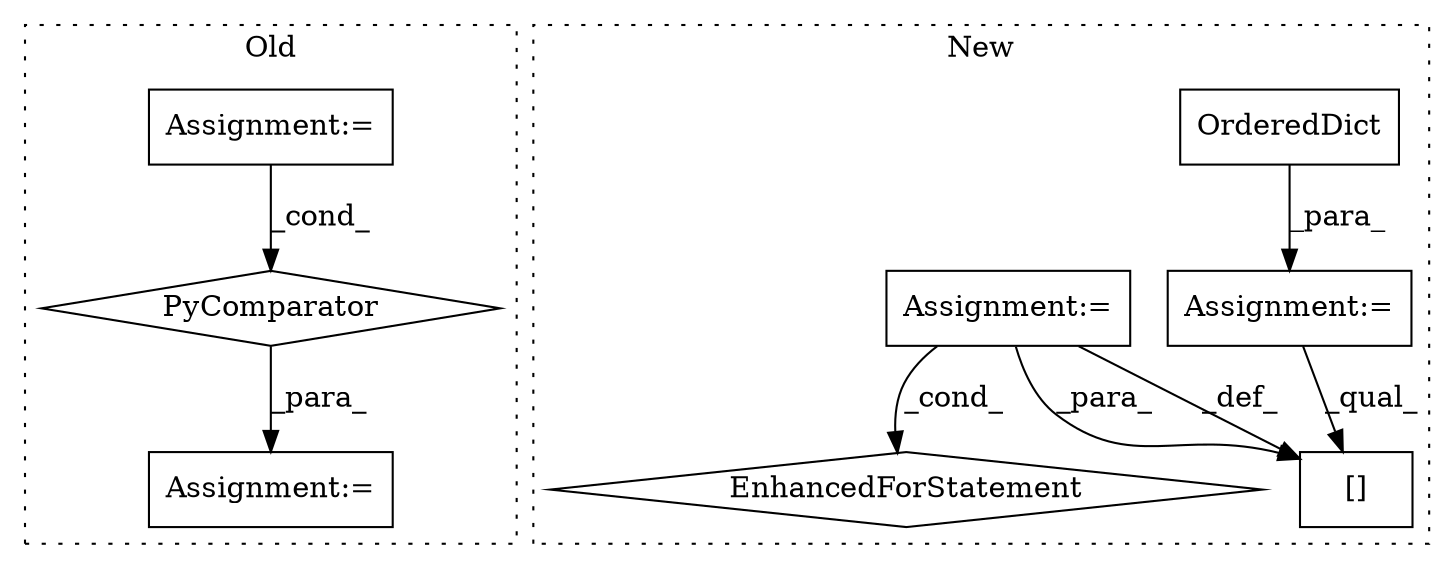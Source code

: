 digraph G {
subgraph cluster0 {
1 [label="PyComparator" a="113" s="6812" l="39" shape="diamond"];
3 [label="Assignment:=" a="7" s="6812" l="39" shape="box"];
5 [label="Assignment:=" a="7" s="6702" l="14" shape="box"];
label = "Old";
style="dotted";
}
subgraph cluster1 {
2 [label="OrderedDict" a="32" s="6775" l="13" shape="box"];
4 [label="Assignment:=" a="7" s="6774" l="1" shape="box"];
6 [label="[]" a="2" s="6896,6940" l="7,1" shape="box"];
7 [label="Assignment:=" a="7" s="6796,6884" l="57,2" shape="box"];
8 [label="EnhancedForStatement" a="70" s="6796,6884" l="57,2" shape="diamond"];
label = "New";
style="dotted";
}
1 -> 5 [label="_para_"];
2 -> 4 [label="_para_"];
3 -> 1 [label="_cond_"];
4 -> 6 [label="_qual_"];
7 -> 6 [label="_def_"];
7 -> 6 [label="_para_"];
7 -> 8 [label="_cond_"];
}
